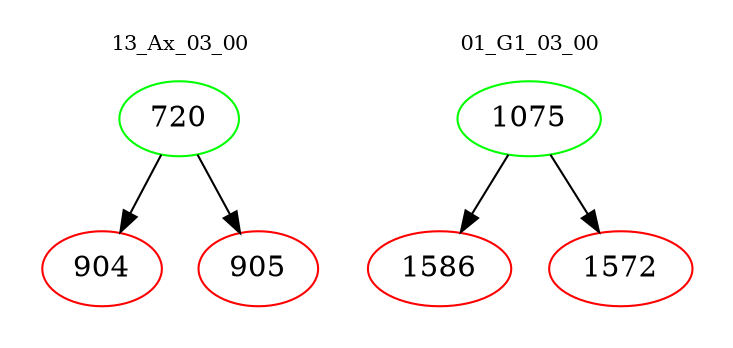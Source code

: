digraph{
subgraph cluster_0 {
color = white
label = "13_Ax_03_00";
fontsize=10;
T0_720 [label="720", color="green"]
T0_720 -> T0_904 [color="black"]
T0_904 [label="904", color="red"]
T0_720 -> T0_905 [color="black"]
T0_905 [label="905", color="red"]
}
subgraph cluster_1 {
color = white
label = "01_G1_03_00";
fontsize=10;
T1_1075 [label="1075", color="green"]
T1_1075 -> T1_1586 [color="black"]
T1_1586 [label="1586", color="red"]
T1_1075 -> T1_1572 [color="black"]
T1_1572 [label="1572", color="red"]
}
}
